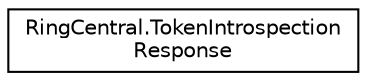 digraph "Graphical Class Hierarchy"
{
 // LATEX_PDF_SIZE
  edge [fontname="Helvetica",fontsize="10",labelfontname="Helvetica",labelfontsize="10"];
  node [fontname="Helvetica",fontsize="10",shape=record];
  rankdir="LR";
  Node0 [label="RingCentral.TokenIntrospection\lResponse",height=0.2,width=0.4,color="black", fillcolor="white", style="filled",URL="$classRingCentral_1_1TokenIntrospectionResponse.html",tooltip=" "];
}
